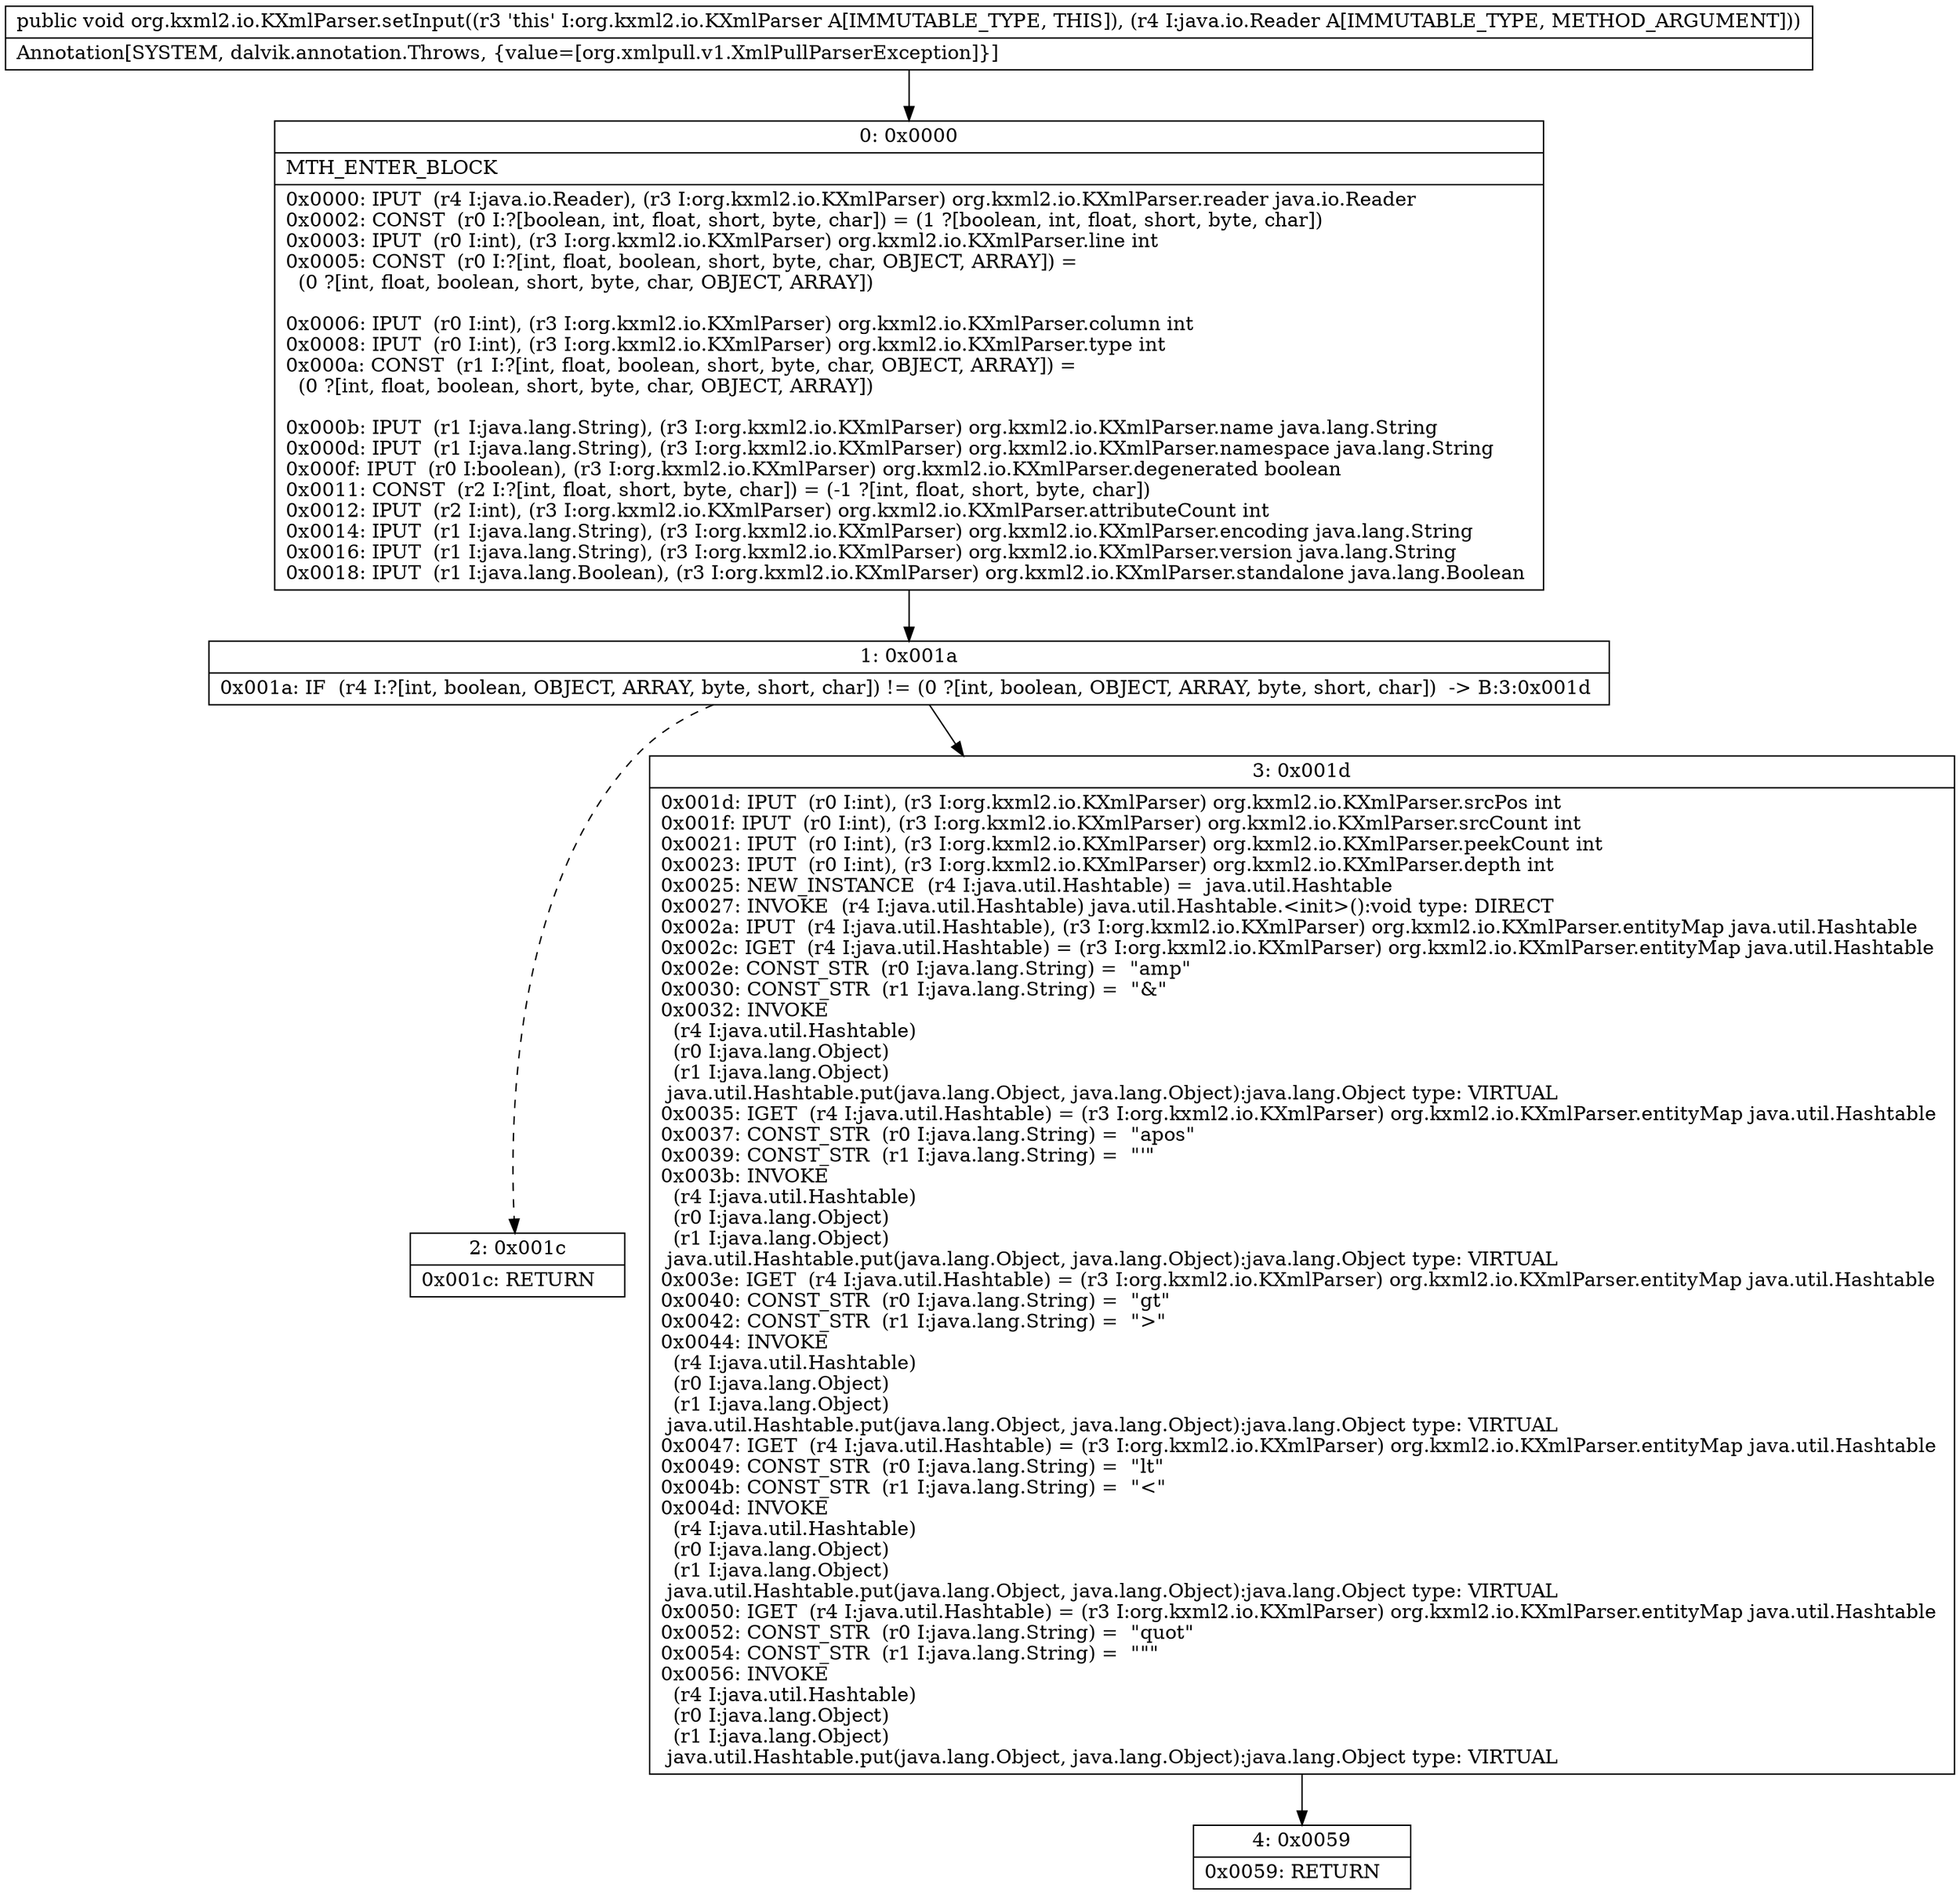 digraph "CFG fororg.kxml2.io.KXmlParser.setInput(Ljava\/io\/Reader;)V" {
Node_0 [shape=record,label="{0\:\ 0x0000|MTH_ENTER_BLOCK\l|0x0000: IPUT  (r4 I:java.io.Reader), (r3 I:org.kxml2.io.KXmlParser) org.kxml2.io.KXmlParser.reader java.io.Reader \l0x0002: CONST  (r0 I:?[boolean, int, float, short, byte, char]) = (1 ?[boolean, int, float, short, byte, char]) \l0x0003: IPUT  (r0 I:int), (r3 I:org.kxml2.io.KXmlParser) org.kxml2.io.KXmlParser.line int \l0x0005: CONST  (r0 I:?[int, float, boolean, short, byte, char, OBJECT, ARRAY]) = \l  (0 ?[int, float, boolean, short, byte, char, OBJECT, ARRAY])\l \l0x0006: IPUT  (r0 I:int), (r3 I:org.kxml2.io.KXmlParser) org.kxml2.io.KXmlParser.column int \l0x0008: IPUT  (r0 I:int), (r3 I:org.kxml2.io.KXmlParser) org.kxml2.io.KXmlParser.type int \l0x000a: CONST  (r1 I:?[int, float, boolean, short, byte, char, OBJECT, ARRAY]) = \l  (0 ?[int, float, boolean, short, byte, char, OBJECT, ARRAY])\l \l0x000b: IPUT  (r1 I:java.lang.String), (r3 I:org.kxml2.io.KXmlParser) org.kxml2.io.KXmlParser.name java.lang.String \l0x000d: IPUT  (r1 I:java.lang.String), (r3 I:org.kxml2.io.KXmlParser) org.kxml2.io.KXmlParser.namespace java.lang.String \l0x000f: IPUT  (r0 I:boolean), (r3 I:org.kxml2.io.KXmlParser) org.kxml2.io.KXmlParser.degenerated boolean \l0x0011: CONST  (r2 I:?[int, float, short, byte, char]) = (\-1 ?[int, float, short, byte, char]) \l0x0012: IPUT  (r2 I:int), (r3 I:org.kxml2.io.KXmlParser) org.kxml2.io.KXmlParser.attributeCount int \l0x0014: IPUT  (r1 I:java.lang.String), (r3 I:org.kxml2.io.KXmlParser) org.kxml2.io.KXmlParser.encoding java.lang.String \l0x0016: IPUT  (r1 I:java.lang.String), (r3 I:org.kxml2.io.KXmlParser) org.kxml2.io.KXmlParser.version java.lang.String \l0x0018: IPUT  (r1 I:java.lang.Boolean), (r3 I:org.kxml2.io.KXmlParser) org.kxml2.io.KXmlParser.standalone java.lang.Boolean \l}"];
Node_1 [shape=record,label="{1\:\ 0x001a|0x001a: IF  (r4 I:?[int, boolean, OBJECT, ARRAY, byte, short, char]) != (0 ?[int, boolean, OBJECT, ARRAY, byte, short, char])  \-\> B:3:0x001d \l}"];
Node_2 [shape=record,label="{2\:\ 0x001c|0x001c: RETURN   \l}"];
Node_3 [shape=record,label="{3\:\ 0x001d|0x001d: IPUT  (r0 I:int), (r3 I:org.kxml2.io.KXmlParser) org.kxml2.io.KXmlParser.srcPos int \l0x001f: IPUT  (r0 I:int), (r3 I:org.kxml2.io.KXmlParser) org.kxml2.io.KXmlParser.srcCount int \l0x0021: IPUT  (r0 I:int), (r3 I:org.kxml2.io.KXmlParser) org.kxml2.io.KXmlParser.peekCount int \l0x0023: IPUT  (r0 I:int), (r3 I:org.kxml2.io.KXmlParser) org.kxml2.io.KXmlParser.depth int \l0x0025: NEW_INSTANCE  (r4 I:java.util.Hashtable) =  java.util.Hashtable \l0x0027: INVOKE  (r4 I:java.util.Hashtable) java.util.Hashtable.\<init\>():void type: DIRECT \l0x002a: IPUT  (r4 I:java.util.Hashtable), (r3 I:org.kxml2.io.KXmlParser) org.kxml2.io.KXmlParser.entityMap java.util.Hashtable \l0x002c: IGET  (r4 I:java.util.Hashtable) = (r3 I:org.kxml2.io.KXmlParser) org.kxml2.io.KXmlParser.entityMap java.util.Hashtable \l0x002e: CONST_STR  (r0 I:java.lang.String) =  \"amp\" \l0x0030: CONST_STR  (r1 I:java.lang.String) =  \"&\" \l0x0032: INVOKE  \l  (r4 I:java.util.Hashtable)\l  (r0 I:java.lang.Object)\l  (r1 I:java.lang.Object)\l java.util.Hashtable.put(java.lang.Object, java.lang.Object):java.lang.Object type: VIRTUAL \l0x0035: IGET  (r4 I:java.util.Hashtable) = (r3 I:org.kxml2.io.KXmlParser) org.kxml2.io.KXmlParser.entityMap java.util.Hashtable \l0x0037: CONST_STR  (r0 I:java.lang.String) =  \"apos\" \l0x0039: CONST_STR  (r1 I:java.lang.String) =  \"'\" \l0x003b: INVOKE  \l  (r4 I:java.util.Hashtable)\l  (r0 I:java.lang.Object)\l  (r1 I:java.lang.Object)\l java.util.Hashtable.put(java.lang.Object, java.lang.Object):java.lang.Object type: VIRTUAL \l0x003e: IGET  (r4 I:java.util.Hashtable) = (r3 I:org.kxml2.io.KXmlParser) org.kxml2.io.KXmlParser.entityMap java.util.Hashtable \l0x0040: CONST_STR  (r0 I:java.lang.String) =  \"gt\" \l0x0042: CONST_STR  (r1 I:java.lang.String) =  \"\>\" \l0x0044: INVOKE  \l  (r4 I:java.util.Hashtable)\l  (r0 I:java.lang.Object)\l  (r1 I:java.lang.Object)\l java.util.Hashtable.put(java.lang.Object, java.lang.Object):java.lang.Object type: VIRTUAL \l0x0047: IGET  (r4 I:java.util.Hashtable) = (r3 I:org.kxml2.io.KXmlParser) org.kxml2.io.KXmlParser.entityMap java.util.Hashtable \l0x0049: CONST_STR  (r0 I:java.lang.String) =  \"lt\" \l0x004b: CONST_STR  (r1 I:java.lang.String) =  \"\<\" \l0x004d: INVOKE  \l  (r4 I:java.util.Hashtable)\l  (r0 I:java.lang.Object)\l  (r1 I:java.lang.Object)\l java.util.Hashtable.put(java.lang.Object, java.lang.Object):java.lang.Object type: VIRTUAL \l0x0050: IGET  (r4 I:java.util.Hashtable) = (r3 I:org.kxml2.io.KXmlParser) org.kxml2.io.KXmlParser.entityMap java.util.Hashtable \l0x0052: CONST_STR  (r0 I:java.lang.String) =  \"quot\" \l0x0054: CONST_STR  (r1 I:java.lang.String) =  \"\"\" \l0x0056: INVOKE  \l  (r4 I:java.util.Hashtable)\l  (r0 I:java.lang.Object)\l  (r1 I:java.lang.Object)\l java.util.Hashtable.put(java.lang.Object, java.lang.Object):java.lang.Object type: VIRTUAL \l}"];
Node_4 [shape=record,label="{4\:\ 0x0059|0x0059: RETURN   \l}"];
MethodNode[shape=record,label="{public void org.kxml2.io.KXmlParser.setInput((r3 'this' I:org.kxml2.io.KXmlParser A[IMMUTABLE_TYPE, THIS]), (r4 I:java.io.Reader A[IMMUTABLE_TYPE, METHOD_ARGUMENT]))  | Annotation[SYSTEM, dalvik.annotation.Throws, \{value=[org.xmlpull.v1.XmlPullParserException]\}]\l}"];
MethodNode -> Node_0;
Node_0 -> Node_1;
Node_1 -> Node_2[style=dashed];
Node_1 -> Node_3;
Node_3 -> Node_4;
}

